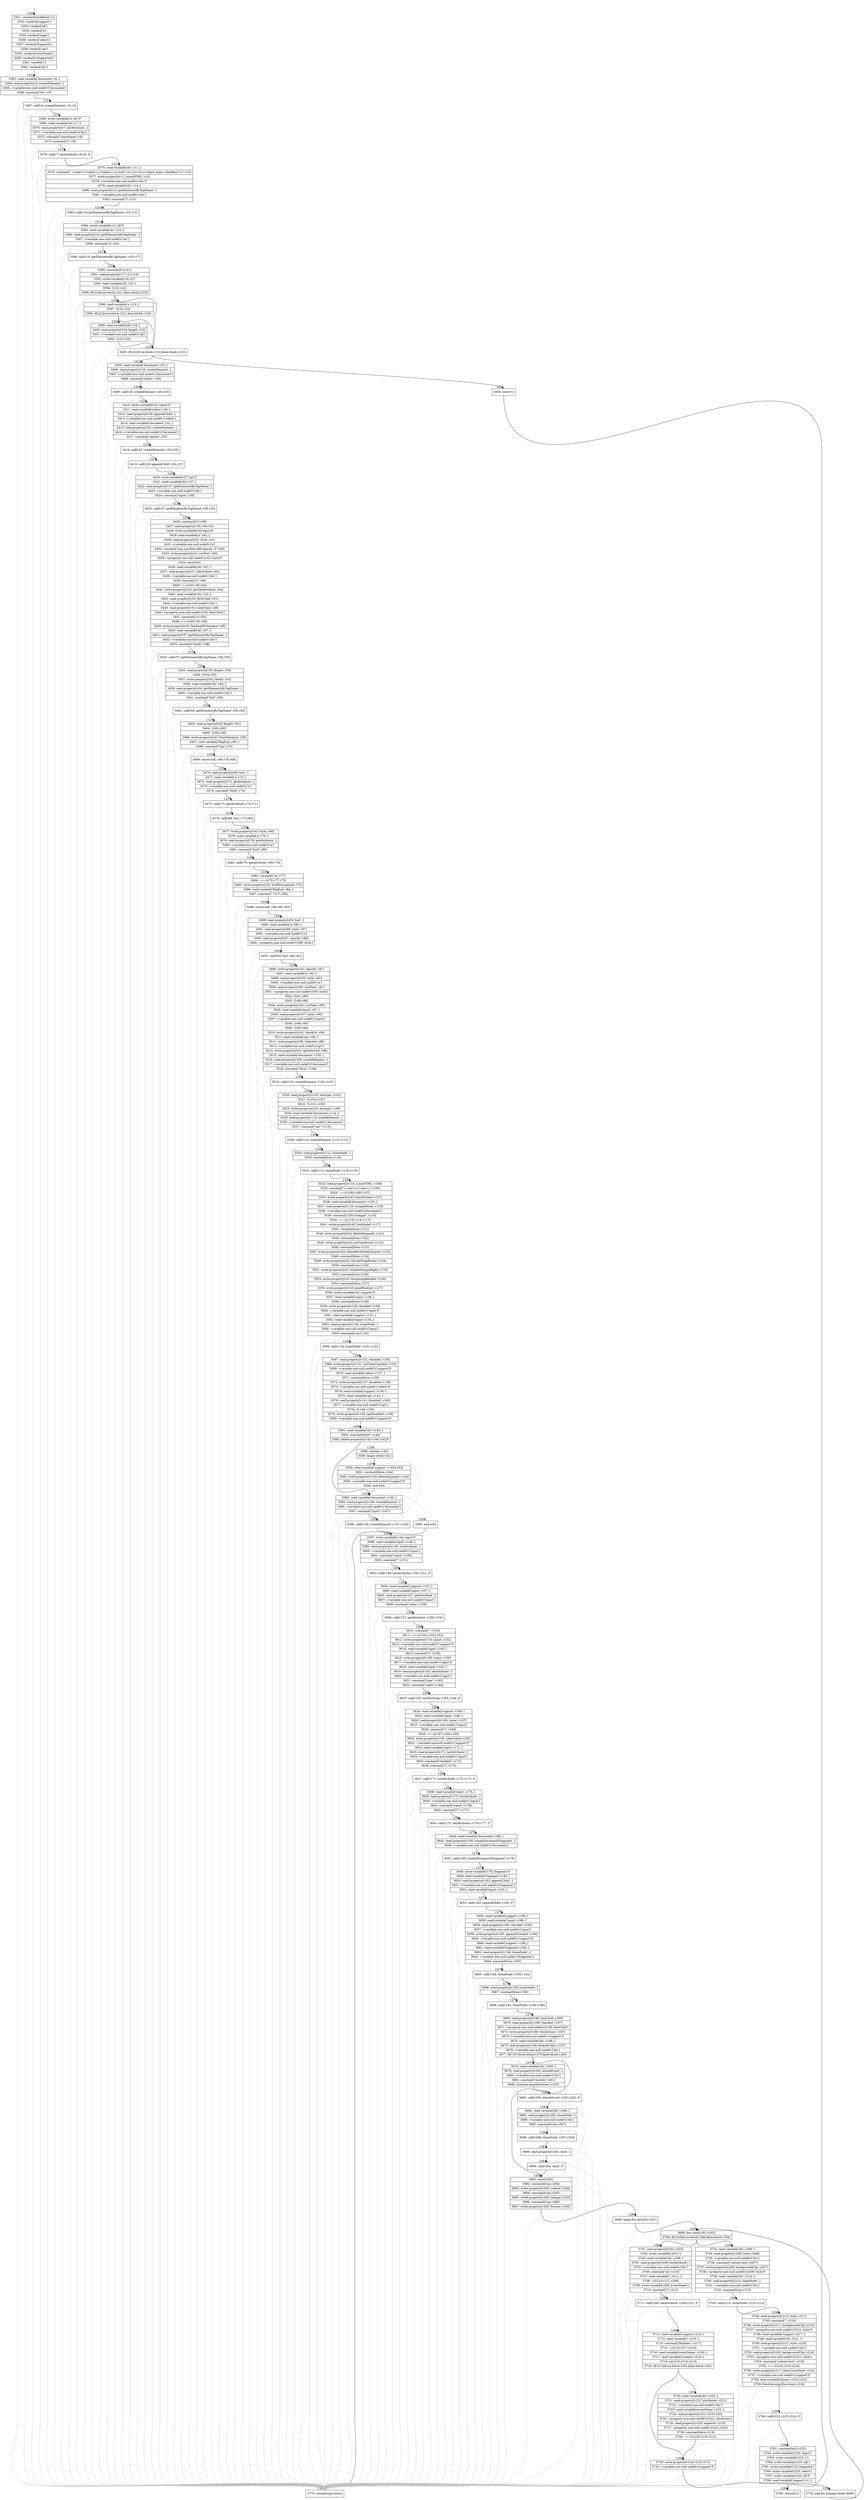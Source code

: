 digraph {
rankdir="TD"
BB_entry89[shape=none,label=""];
BB_entry89 -> BB1209 [tailport=s, headport=n, headlabel="    1209"]
BB1209 [shape=record label="{3351: constant[undefined,v1]|3352: vardecl['support']|3353: vardecl['all']|3354: vardecl['a']|3355: vardecl['input']|3356: vardecl['select']|3357: vardecl['fragment']|3358: vardecl['opt']|3359: vardecl['eventName']|3360: vardecl['isSupported']|3361: vardecl['i']|3362: vardecl['div']}" ] 
BB1209 -> BB1210 [tailport=s, headport=n, headlabel="      1210"]
BB1210 [shape=record label="{3363: read-variable['document',v4,-]|3364: read-property[v4,'createElement',-]|3365: \<variable-non-null-undef\>['document']|3366: constant[\"div\",v5]}" ] 
BB1210 -> BB1211 [tailport=s, headport=n, headlabel="      1211"]
BB1210 -> BB1300 [tailport=s, headport=n, color=gray, headlabel="      1300"]
BB1211 [shape=record label="{3367: call[v4,'createElement',v5,v2]}" ] 
BB1211 -> BB1212 [tailport=s, headport=n, headlabel="      1212"]
BB1211 -> BB1300 [tailport=s, headport=n, color=gray]
BB1212 [shape=record label="{3368: write-variable[v2,'div']*|3369: read-variable['div',v7,-]|3370: read-property[v7,'setAttribute',-]|3371: \<variable-non-null-undef\>['div']|3372: constant[\"className\",v8]|3373: constant[\"t\",v9]}" ] 
BB1212 -> BB1213 [tailport=s, headport=n, headlabel="      1213"]
BB1212 -> BB1300 [tailport=s, headport=n, color=gray]
BB1213 [shape=record label="{3374: call[v7,'setAttribute',v8,v9,-]*}" ] 
BB1213 -> BB1214 [tailport=s, headport=n, headlabel="      1214"]
BB1213 -> BB1300 [tailport=s, headport=n, color=gray]
BB1214 [shape=record label="{3375: read-variable['div',v11,-]|3376: constant[\"  \\\<link/\\\>\\\<table\\\>\\\</table\\\>\\\<a href='/a'\\\>a\\\</a\\\>\\\<input type='checkbox'/\\\>\",v10]|3377: write-property[v11,'innerHTML',v10]|3378: \<variable-non-null-undef\>['div']*|3379: read-variable['div',v14,-]|3380: read-property[v14,'getElementsByTagName',-]|3381: \<variable-non-null-undef\>['div']|3382: constant[\"*\",v15]}" ] 
BB1214 -> BB1215 [tailport=s, headport=n, headlabel="      1215"]
BB1214 -> BB1300 [tailport=s, headport=n, color=gray]
BB1215 [shape=record label="{3383: call[v14,'getElementsByTagName',v15,v12]}" ] 
BB1215 -> BB1216 [tailport=s, headport=n, headlabel="      1216"]
BB1215 -> BB1300 [tailport=s, headport=n, color=gray]
BB1216 [shape=record label="{3384: write-variable[v12,'all']*|3385: read-variable['div',v19,-]|3386: read-property[v19,'getElementsByTagName',-]|3387: \<variable-non-null-undef\>['div']|3388: constant[\"a\",v20]}" ] 
BB1216 -> BB1217 [tailport=s, headport=n, headlabel="      1217"]
BB1216 -> BB1300 [tailport=s, headport=n, color=gray]
BB1217 [shape=record label="{3389: call[v19,'getElementsByTagName',v20,v17]}" ] 
BB1217 -> BB1218 [tailport=s, headport=n, headlabel="      1218"]
BB1217 -> BB1300 [tailport=s, headport=n, color=gray]
BB1218 [shape=record label="{3390: constant[0.0,v21]|3391: read-property[v17,v21,v16]|3392: write-variable[v16,'a']*|3393: read-variable['all',v23,-]|3394: ![v23,v22]|3395: if[v22](true-block:1221,false-block:1219)}" ] 
BB1218 -> BB1221 [tailport=s, headport=n, headlabel="      1221"]
BB1218 -> BB1219 [tailport=s, headport=n, headlabel="      1219"]
BB1218 -> BB1300 [tailport=s, headport=n, color=gray]
BB1219 [shape=record label="{3396: read-variable['a',v23,-]|3397: ![v23,v22]|3398: if[v22](true-block:1221,false-block:1220)}" ] 
BB1219 -> BB1221 [tailport=s, headport=n]
BB1219 -> BB1220 [tailport=s, headport=n, headlabel="      1220"]
BB1219 -> BB1300 [tailport=s, headport=n, color=gray]
BB1220 [shape=record label="{3399: read-variable['all',v24,-]|3400: read-property[v24,'length',v23]|3401: \<variable-non-null-undef\>['all']|3402: ![v23,v22]}" ] 
BB1220 -> BB1221 [tailport=s, headport=n]
BB1220 -> BB1300 [tailport=s, headport=n, color=gray]
BB1221 [shape=record label="{3403: if[v22](true-block:1222,false-block:1223)}" ] 
BB1221 -> BB1222 [tailport=s, headport=n, headlabel="      1222"]
BB1221 -> BB1223 [tailport=s, headport=n, headlabel="      1223"]
BB1222 [shape=record label="{3404: new[v1]}" ] 
BB1222 -> BB1299 [tailport=s, headport=n, headlabel="      1299"]
BB1223 [shape=record label="{3405: read-variable['document',v25,-]|3406: read-property[v25,'createElement',-]|3407: \<variable-non-null-undef\>['document']|3408: constant[\"select\",v26]}" ] 
BB1223 -> BB1224 [tailport=s, headport=n, headlabel="      1224"]
BB1223 -> BB1300 [tailport=s, headport=n, color=gray]
BB1224 [shape=record label="{3409: call[v25,'createElement',v26,v23]}" ] 
BB1224 -> BB1225 [tailport=s, headport=n, headlabel="      1225"]
BB1224 -> BB1300 [tailport=s, headport=n, color=gray]
BB1225 [shape=record label="{3410: write-variable[v23,'select']*|3411: read-variable['select',v29,-]|3412: read-property[v29,'appendChild',-]|3413: \<variable-non-null-undef\>['select']|3414: read-variable['document',v32,-]|3415: read-property[v32,'createElement',-]|3416: \<variable-non-null-undef\>['document']|3417: constant[\"option\",v33]}" ] 
BB1225 -> BB1226 [tailport=s, headport=n, headlabel="      1226"]
BB1225 -> BB1300 [tailport=s, headport=n, color=gray]
BB1226 [shape=record label="{3418: call[v32,'createElement',v33,v30]}" ] 
BB1226 -> BB1227 [tailport=s, headport=n, headlabel="      1227"]
BB1226 -> BB1300 [tailport=s, headport=n, color=gray]
BB1227 [shape=record label="{3419: call[v29,'appendChild',v30,v27]}" ] 
BB1227 -> BB1228 [tailport=s, headport=n, headlabel="      1228"]
BB1227 -> BB1300 [tailport=s, headport=n, color=gray]
BB1228 [shape=record label="{3420: write-variable[v27,'opt']*|3421: read-variable['div',v37,-]|3422: read-property[v37,'getElementsByTagName',-]|3423: \<variable-non-null-undef\>['div']|3424: constant[\"input\",v38]}" ] 
BB1228 -> BB1229 [tailport=s, headport=n, headlabel="      1229"]
BB1228 -> BB1300 [tailport=s, headport=n, color=gray]
BB1229 [shape=record label="{3425: call[v37,'getElementsByTagName',v38,v35]}" ] 
BB1229 -> BB1230 [tailport=s, headport=n, headlabel="      1230"]
BB1229 -> BB1300 [tailport=s, headport=n, color=gray]
BB1230 [shape=record label="{3426: constant[0.0,v39]|3427: read-property[v35,v39,v34]|3428: write-variable[v34,'input']*|3429: read-variable['a',v42,-]|3430: read-property[v42,'style',v41]|3431: \<variable-non-null-undef\>['a']|3432: constant[\"top:1px;float:left;opacity:.5\",v40]|3433: write-property[v41,'cssText',v40]|3434: \<property-non-null-undef\>[v42,'style']*|3435: new[v43]|3436: read-variable['div',v47,-]|3437: read-property[v47,'className',v45]|3438: \<variable-non-null-undef\>['div']|3439: constant[\"t\",v46]|3440: !==[v45,v46,v44]|3441: write-property[v43,'getSetAttribute',v44]|3442: read-variable['div',v52,-]|3443: read-property[v52,'firstChild',v51]|3444: \<variable-non-null-undef\>['div']|3445: read-property[v51,'nodeType',v49]|3446: \<property-non-null-undef\>[v52,'firstChild']|3447: constant[3.0,v50]|3448: ===[v49,v50,v48]|3449: write-property[v43,'leadingWhitespace',v48]|3450: read-variable['div',v57,-]|3451: read-property[v57,'getElementsByTagName',-]|3452: \<variable-non-null-undef\>['div']|3453: constant[\"tbody\",v58]}" ] 
BB1230 -> BB1231 [tailport=s, headport=n, headlabel="      1231"]
BB1230 -> BB1300 [tailport=s, headport=n, color=gray]
BB1231 [shape=record label="{3454: call[v57,'getElementsByTagName',v58,v55]}" ] 
BB1231 -> BB1232 [tailport=s, headport=n, headlabel="      1232"]
BB1231 -> BB1300 [tailport=s, headport=n, color=gray]
BB1232 [shape=record label="{3455: read-property[v55,'length',v54]|3456: ![v54,v53]|3457: write-property[v43,'tbody',v53]|3458: read-variable['div',v64,-]|3459: read-property[v64,'getElementsByTagName',-]|3460: \<variable-non-null-undef\>['div']|3461: constant[\"link\",v65]}" ] 
BB1232 -> BB1233 [tailport=s, headport=n, headlabel="      1233"]
BB1232 -> BB1300 [tailport=s, headport=n, color=gray]
BB1233 [shape=record label="{3462: call[v64,'getElementsByTagName',v65,v62]}" ] 
BB1233 -> BB1234 [tailport=s, headport=n, headlabel="      1234"]
BB1233 -> BB1300 [tailport=s, headport=n, color=gray]
BB1234 [shape=record label="{3463: read-property[v62,'length',v61]|3464: ![v61,v60]|3465: ![v60,v59]|3466: write-property[v43,'htmlSerialize',v59]|3467: read-variable['RegExp',v69,-]|3468: constant[\"top\",v70]}" ] 
BB1234 -> BB1235 [tailport=s, headport=n, headlabel="      1235"]
BB1234 -> BB1300 [tailport=s, headport=n, color=gray]
BB1235 [shape=record label="{3469: construct[-,v69,v70,v68]}" ] 
BB1235 -> BB1236 [tailport=s, headport=n, headlabel="      1236"]
BB1235 -> BB1300 [tailport=s, headport=n, color=gray]
BB1236 [shape=record label="{3470: read-property[v68,'test',-]|3471: read-variable['a',v73,-]|3472: read-property[v73,'getAttribute',-]|3473: \<variable-non-null-undef\>['a']|3474: constant[\"style\",v74]}" ] 
BB1236 -> BB1237 [tailport=s, headport=n, headlabel="      1237"]
BB1236 -> BB1300 [tailport=s, headport=n, color=gray]
BB1237 [shape=record label="{3475: call[v73,'getAttribute',v74,v71]}" ] 
BB1237 -> BB1238 [tailport=s, headport=n, headlabel="      1238"]
BB1237 -> BB1300 [tailport=s, headport=n, color=gray]
BB1238 [shape=record label="{3476: call[v68,'test',v71,v66]}" ] 
BB1238 -> BB1239 [tailport=s, headport=n, headlabel="      1239"]
BB1238 -> BB1300 [tailport=s, headport=n, color=gray]
BB1239 [shape=record label="{3477: write-property[v43,'style',v66]|3478: read-variable['a',v79,-]|3479: read-property[v79,'getAttribute',-]|3480: \<variable-non-null-undef\>['a']|3481: constant[\"href\",v80]}" ] 
BB1239 -> BB1240 [tailport=s, headport=n, headlabel="      1240"]
BB1239 -> BB1300 [tailport=s, headport=n, color=gray]
BB1240 [shape=record label="{3482: call[v79,'getAttribute',v80,v76]}" ] 
BB1240 -> BB1241 [tailport=s, headport=n, headlabel="      1241"]
BB1240 -> BB1300 [tailport=s, headport=n, color=gray]
BB1241 [shape=record label="{3483: constant[\"/a\",v77]|3484: ===[v76,v77,v75]|3485: write-property[v43,'hrefNormalized',v75]|3486: read-variable['RegExp',v84,-]|3487: constant[\"^0.5\",v85]}" ] 
BB1241 -> BB1242 [tailport=s, headport=n, headlabel="      1242"]
BB1241 -> BB1300 [tailport=s, headport=n, color=gray]
BB1242 [shape=record label="{3488: construct[-,v84,v85,v83]}" ] 
BB1242 -> BB1243 [tailport=s, headport=n, headlabel="      1243"]
BB1242 -> BB1300 [tailport=s, headport=n, color=gray]
BB1243 [shape=record label="{3489: read-property[v83,'test',-]|3490: read-variable['a',v88,-]|3491: read-property[v88,'style',v87]|3492: \<variable-non-null-undef\>['a']|3493: read-property[v87,'opacity',v86]|3494: \<property-non-null-undef\>[v88,'style']}" ] 
BB1243 -> BB1244 [tailport=s, headport=n, headlabel="      1244"]
BB1243 -> BB1300 [tailport=s, headport=n, color=gray]
BB1244 [shape=record label="{3495: call[v83,'test',v86,v81]}" ] 
BB1244 -> BB1245 [tailport=s, headport=n, headlabel="      1245"]
BB1244 -> BB1300 [tailport=s, headport=n, color=gray]
BB1245 [shape=record label="{3496: write-property[v43,'opacity',v81]|3497: read-variable['a',v93,-]|3498: read-property[v93,'style',v92]|3499: \<variable-non-null-undef\>['a']|3500: read-property[v92,'cssFloat',v91]|3501: \<property-non-null-undef\>[v93,'style']|3502: ![v91,v90]|3503: ![v90,v89]|3504: write-property[v43,'cssFloat',v89]|3505: read-variable['input',v97,-]|3506: read-property[v97,'value',v96]|3507: \<variable-non-null-undef\>['input']|3508: ![v96,v95]|3509: ![v95,v94]|3510: write-property[v43,'checkOn',v94]|3511: read-variable['opt',v99,-]|3512: read-property[v99,'selected',v98]|3513: \<variable-non-null-undef\>['opt']|3514: write-property[v43,'optSelected',v98]|3515: read-variable['document',v105,-]|3516: read-property[v105,'createElement',-]|3517: \<variable-non-null-undef\>['document']|3518: constant[\"form\",v106]}" ] 
BB1245 -> BB1246 [tailport=s, headport=n, headlabel="      1246"]
BB1245 -> BB1300 [tailport=s, headport=n, color=gray]
BB1246 [shape=record label="{3519: call[v105,'createElement',v106,v103]}" ] 
BB1246 -> BB1247 [tailport=s, headport=n, headlabel="      1247"]
BB1246 -> BB1300 [tailport=s, headport=n, color=gray]
BB1247 [shape=record label="{3520: read-property[v103,'enctype',v102]|3521: ![v102,v101]|3522: ![v101,v100]|3523: write-property[v43,'enctype',v100]|3524: read-variable['document',v114,-]|3525: read-property[v114,'createElement',-]|3526: \<variable-non-null-undef\>['document']|3527: constant[\"nav\",v115]}" ] 
BB1247 -> BB1248 [tailport=s, headport=n, headlabel="      1248"]
BB1247 -> BB1300 [tailport=s, headport=n, color=gray]
BB1248 [shape=record label="{3528: call[v114,'createElement',v115,v112]}" ] 
BB1248 -> BB1249 [tailport=s, headport=n, headlabel="      1249"]
BB1248 -> BB1300 [tailport=s, headport=n, color=gray]
BB1249 [shape=record label="{3529: read-property[v112,'cloneNode',-]|3530: constant[true,v116]}" ] 
BB1249 -> BB1250 [tailport=s, headport=n, headlabel="      1250"]
BB1249 -> BB1300 [tailport=s, headport=n, color=gray]
BB1250 [shape=record label="{3531: call[v112,'cloneNode',v116,v110]}" ] 
BB1250 -> BB1251 [tailport=s, headport=n, headlabel="      1251"]
BB1250 -> BB1300 [tailport=s, headport=n, color=gray]
BB1251 [shape=record label="{3532: read-property[v110,'outerHTML',v108]|3533: constant[\"\\\<:nav\\\>\\\</:nav\\\>\",v109]|3534: !==[v108,v109,v107]|3535: write-property[v43,'html5Clone',v107]|3536: read-variable['document',v120,-]|3537: read-property[v120,'compatMode',v118]|3538: \<variable-non-null-undef\>['document']|3539: constant[\"CSS1Compat\",v119]|3540: ===[v118,v119,v117]|3541: write-property[v43,'boxModel',v117]|3542: constant[true,v121]|3543: write-property[v43,'deleteExpando',v121]|3544: constant[true,v122]|3545: write-property[v43,'noCloneEvent',v122]|3546: constant[false,v123]|3547: write-property[v43,'inlineBlockNeedsLayout',v123]|3548: constant[false,v124]|3549: write-property[v43,'shrinkWrapBlocks',v124]|3550: constant[true,v125]|3551: write-property[v43,'reliableMarginRight',v125]|3552: constant[true,v126]|3553: write-property[v43,'boxSizingReliable',v126]|3554: constant[false,v127]|3555: write-property[v43,'pixelPosition',v127]|3556: write-variable[v43,'support']*|3557: read-variable['input',v129,-]|3558: constant[true,v128]|3559: write-property[v129,'checked',v128]|3560: \<variable-non-null-undef\>['input']*|3561: read-variable['support',v131,-]|3562: read-variable['input',v134,-]|3563: read-property[v134,'cloneNode',-]|3564: \<variable-non-null-undef\>['input']|3565: constant[true,v135]}" ] 
BB1251 -> BB1252 [tailport=s, headport=n, headlabel="      1252"]
BB1251 -> BB1300 [tailport=s, headport=n, color=gray]
BB1252 [shape=record label="{3566: call[v134,'cloneNode',v135,v132]}" ] 
BB1252 -> BB1253 [tailport=s, headport=n, headlabel="      1253"]
BB1252 -> BB1300 [tailport=s, headport=n, color=gray]
BB1253 [shape=record label="{3567: read-property[v132,'checked',v130]|3568: write-property[v131,'noCloneChecked',v130]|3569: \<variable-non-null-undef\>['support']*|3570: read-variable['select',v137,-]|3571: constant[true,v136]|3572: write-property[v137,'disabled',v136]|3573: \<variable-non-null-undef\>['select']*|3574: read-variable['support',v139,-]|3575: read-variable['opt',v141,-]|3576: read-property[v141,'disabled',v140]|3577: \<variable-non-null-undef\>['opt']|3578: ![v140,v138]|3579: write-property[v139,'optDisabled',v138]|3580: \<variable-non-null-undef\>['support']*}" ] 
BB1253 -> BB1254 [tailport=s, headport=n, headlabel="      1254"]
BB1253 -> BB1300 [tailport=s, headport=n, color=gray]
BB1254 [shape=record label="{3581: read-variable['div',v143,-]|3582: constant[\"test\",v144]|3583: delete-property[v143,v144,v142]*}" ] 
BB1254 -> BB1255 [tailport=s, headport=n, headlabel="      1255"]
BB1254 -> BB1256 [tailport=s, headport=n, color=gray, headlabel="      1256"]
BB1255 [shape=record label="{3584: read-variable['document',v146,-]|3585: read-property[v146,'createElement',-]|3586: \<variable-non-null-undef\>['document']|3587: constant[\"input\",v147]}" ] 
BB1255 -> BB1259 [tailport=s, headport=n, headlabel="      1259"]
BB1255 -> BB1300 [tailport=s, headport=n, color=gray]
BB1256 [shape=record label="{3588: catch[e,v142]|3589: begin-with[v142]}" ] 
BB1256 -> BB1257 [tailport=s, headport=n, headlabel="      1257"]
BB1256 -> BB1300 [tailport=s, headport=n, color=gray]
BB1257 [shape=record label="{3590: read-variable['support',v145,v143]|3591: constant[false,v144]|3592: write-property[v145,'deleteExpando',v144]|3593: \<variable-non-null-undef\>['support']*|3594: end-with}" ] 
BB1257 -> BB1255 [tailport=s, headport=n]
BB1257 -> BB1258 [tailport=s, headport=n, color=gray, headlabel="      1258"]
BB1258 [shape=record label="{3595: end-with}" ] 
BB1258 -> BB1300 [tailport=s, headport=n]
BB1259 [shape=record label="{3596: call[v146,'createElement',v147,v144]}" ] 
BB1259 -> BB1260 [tailport=s, headport=n, headlabel="      1260"]
BB1259 -> BB1300 [tailport=s, headport=n, color=gray]
BB1260 [shape=record label="{3597: write-variable[v144,'input']*|3598: read-variable['input',v149,-]|3599: read-property[v149,'setAttribute',-]|3600: \<variable-non-null-undef\>['input']|3601: constant[\"value\",v150]|3602: constant[\"\",v151]}" ] 
BB1260 -> BB1261 [tailport=s, headport=n, headlabel="      1261"]
BB1260 -> BB1300 [tailport=s, headport=n, color=gray]
BB1261 [shape=record label="{3603: call[v149,'setAttribute',v150,v151,-]*}" ] 
BB1261 -> BB1262 [tailport=s, headport=n, headlabel="      1262"]
BB1261 -> BB1300 [tailport=s, headport=n, color=gray]
BB1262 [shape=record label="{3604: read-variable['support',v153,-]|3605: read-variable['input',v157,-]|3606: read-property[v157,'getAttribute',-]|3607: \<variable-non-null-undef\>['input']|3608: constant[\"value\",v158]}" ] 
BB1262 -> BB1263 [tailport=s, headport=n, headlabel="      1263"]
BB1262 -> BB1300 [tailport=s, headport=n, color=gray]
BB1263 [shape=record label="{3609: call[v157,'getAttribute',v158,v154]}" ] 
BB1263 -> BB1264 [tailport=s, headport=n, headlabel="      1264"]
BB1263 -> BB1300 [tailport=s, headport=n, color=gray]
BB1264 [shape=record label="{3610: constant[\"\",v155]|3611: ===[v154,v155,v152]|3612: write-property[v153,'input',v152]|3613: \<variable-non-null-undef\>['support']*|3614: read-variable['input',v160,-]|3615: constant[\"t\",v159]|3616: write-property[v160,'value',v159]|3617: \<variable-non-null-undef\>['input']*|3618: read-variable['input',v162,-]|3619: read-property[v162,'setAttribute',-]|3620: \<variable-non-null-undef\>['input']|3621: constant[\"type\",v163]|3622: constant[\"radio\",v164]}" ] 
BB1264 -> BB1265 [tailport=s, headport=n, headlabel="      1265"]
BB1264 -> BB1300 [tailport=s, headport=n, color=gray]
BB1265 [shape=record label="{3623: call[v162,'setAttribute',v163,v164,-]*}" ] 
BB1265 -> BB1266 [tailport=s, headport=n, headlabel="      1266"]
BB1265 -> BB1300 [tailport=s, headport=n, color=gray]
BB1266 [shape=record label="{3624: read-variable['support',v166,-]|3625: read-variable['input',v169,-]|3626: read-property[v169,'value',v167]|3627: \<variable-non-null-undef\>['input']|3628: constant[\"t\",v168]|3629: ===[v167,v168,v165]|3630: write-property[v166,'radioValue',v165]|3631: \<variable-non-null-undef\>['support']*|3632: read-variable['input',v171,-]|3633: read-property[v171,'setAttribute',-]|3634: \<variable-non-null-undef\>['input']|3635: constant[\"checked\",v172]|3636: constant[\"t\",v173]}" ] 
BB1266 -> BB1267 [tailport=s, headport=n, headlabel="      1267"]
BB1266 -> BB1300 [tailport=s, headport=n, color=gray]
BB1267 [shape=record label="{3637: call[v171,'setAttribute',v172,v173,-]*}" ] 
BB1267 -> BB1268 [tailport=s, headport=n, headlabel="      1268"]
BB1267 -> BB1300 [tailport=s, headport=n, color=gray]
BB1268 [shape=record label="{3638: read-variable['input',v175,-]|3639: read-property[v175,'setAttribute',-]|3640: \<variable-non-null-undef\>['input']|3641: constant[\"name\",v176]|3642: constant[\"t\",v177]}" ] 
BB1268 -> BB1269 [tailport=s, headport=n, headlabel="      1269"]
BB1268 -> BB1300 [tailport=s, headport=n, color=gray]
BB1269 [shape=record label="{3643: call[v175,'setAttribute',v176,v177,-]*}" ] 
BB1269 -> BB1270 [tailport=s, headport=n, headlabel="      1270"]
BB1269 -> BB1300 [tailport=s, headport=n, color=gray]
BB1270 [shape=record label="{3644: read-variable['document',v180,-]|3645: read-property[v180,'createDocumentFragment',-]|3646: \<variable-non-null-undef\>['document']}" ] 
BB1270 -> BB1271 [tailport=s, headport=n, headlabel="      1271"]
BB1270 -> BB1300 [tailport=s, headport=n, color=gray]
BB1271 [shape=record label="{3647: call[v180,'createDocumentFragment',v178]}" ] 
BB1271 -> BB1272 [tailport=s, headport=n, headlabel="      1272"]
BB1271 -> BB1300 [tailport=s, headport=n, color=gray]
BB1272 [shape=record label="{3648: write-variable[v178,'fragment']*|3649: read-variable['fragment',v182,-]|3650: read-property[v182,'appendChild',-]|3651: \<variable-non-null-undef\>['fragment']|3652: read-variable['input',v183,-]}" ] 
BB1272 -> BB1273 [tailport=s, headport=n, headlabel="      1273"]
BB1272 -> BB1300 [tailport=s, headport=n, color=gray]
BB1273 [shape=record label="{3653: call[v182,'appendChild',v183,-]*}" ] 
BB1273 -> BB1274 [tailport=s, headport=n, headlabel="      1274"]
BB1273 -> BB1300 [tailport=s, headport=n, color=gray]
BB1274 [shape=record label="{3654: read-variable['support',v185,-]|3655: read-variable['input',v186,-]|3656: read-property[v186,'checked',v184]|3657: \<variable-non-null-undef\>['input']|3658: write-property[v185,'appendChecked',v184]|3659: \<variable-non-null-undef\>['support']*|3660: read-variable['support',v188,-]|3661: read-variable['fragment',v194,-]|3662: read-property[v194,'cloneNode',-]|3663: \<variable-non-null-undef\>['fragment']|3664: constant[true,v195]}" ] 
BB1274 -> BB1275 [tailport=s, headport=n, headlabel="      1275"]
BB1274 -> BB1300 [tailport=s, headport=n, color=gray]
BB1275 [shape=record label="{3665: call[v194,'cloneNode',v195,v192]}" ] 
BB1275 -> BB1276 [tailport=s, headport=n, headlabel="      1276"]
BB1275 -> BB1300 [tailport=s, headport=n, color=gray]
BB1276 [shape=record label="{3666: read-property[v192,'cloneNode',-]|3667: constant[true,v196]}" ] 
BB1276 -> BB1277 [tailport=s, headport=n, headlabel="      1277"]
BB1276 -> BB1300 [tailport=s, headport=n, color=gray]
BB1277 [shape=record label="{3668: call[v192,'cloneNode',v196,v190]}" ] 
BB1277 -> BB1278 [tailport=s, headport=n, headlabel="      1278"]
BB1277 -> BB1300 [tailport=s, headport=n, color=gray]
BB1278 [shape=record label="{3669: read-property[v190,'lastChild',v189]|3670: read-property[v189,'checked',v187]|3671: \<property-non-null-undef\>[v190,'lastChild']|3672: write-property[v188,'checkClone',v187]|3673: \<variable-non-null-undef\>['support']*|3674: read-variable['div',v198,-]|3675: read-property[v198,'attachEvent',v197]|3676: \<variable-non-null-undef\>['div']|3677: if[v197](true-block:1279,false-block:1285)}" ] 
BB1278 -> BB1279 [tailport=s, headport=n, headlabel="      1279"]
BB1278 -> BB1285 [tailport=s, headport=n, headlabel="      1285"]
BB1278 -> BB1300 [tailport=s, headport=n, color=gray]
BB1279 [shape=record label="{3678: read-variable['div',v200,-]|3679: read-property[v200,'attachEvent',-]|3680: \<variable-non-null-undef\>['div']|3681: constant[\"onclick\",v201]|3682: function-expr[function(),v202]}" ] 
BB1279 -> BB1280 [tailport=s, headport=n, headlabel="      1280"]
BB1279 -> BB1300 [tailport=s, headport=n, color=gray]
BB1280 [shape=record label="{3683: call[v200,'attachEvent',v201,v202,-]*}" ] 
BB1280 -> BB1281 [tailport=s, headport=n, headlabel="      1281"]
BB1280 -> BB1300 [tailport=s, headport=n, color=gray]
BB1281 [shape=record label="{3684: read-variable['div',v206,-]|3685: read-property[v206,'cloneNode',-]|3686: \<variable-non-null-undef\>['div']|3687: constant[true,v207]}" ] 
BB1281 -> BB1282 [tailport=s, headport=n, headlabel="      1282"]
BB1281 -> BB1300 [tailport=s, headport=n, color=gray]
BB1282 [shape=record label="{3688: call[v206,'cloneNode',v207,v204]}" ] 
BB1282 -> BB1283 [tailport=s, headport=n, headlabel="      1283"]
BB1282 -> BB1300 [tailport=s, headport=n, color=gray]
BB1283 [shape=record label="{3689: read-property[v204,'click',-]}" ] 
BB1283 -> BB1284 [tailport=s, headport=n, headlabel="      1284"]
BB1283 -> BB1300 [tailport=s, headport=n, color=gray]
BB1284 [shape=record label="{3690: call[v204,'click',-]*}" ] 
BB1284 -> BB1285 [tailport=s, headport=n]
BB1284 -> BB1300 [tailport=s, headport=n, color=gray]
BB1285 [shape=record label="{3691: new[v200]|3692: constant[true,v204]|3693: write-property[v200,'submit',v204]|3694: constant[true,v205]|3695: write-property[v200,'change',v205]|3696: constant[true,v206]|3697: write-property[v200,'focusin',v206]}" ] 
BB1285 -> BB1286 [tailport=s, headport=n, headlabel="      1286"]
BB1285 -> BB1300 [tailport=s, headport=n, color=gray]
BB1286 [shape=record label="{3698: begin-for-in[v200,v201]}" ] 
BB1286 -> BB1287 [tailport=s, headport=n, headlabel="      1287"]
BB1286 -> BB1300 [tailport=s, headport=n, color=gray]
BB1287 [shape=record label="{3699: has-next[v201,v202]|3700: if[v202](true-block:1288,false-block:1294)}" ] 
BB1287 -> BB1288 [tailport=s, headport=n, headlabel="      1288"]
BB1287 -> BB1294 [tailport=s, headport=n, headlabel="      1294"]
BB1288 [shape=record label="{3701: next-property[v201,v203]|3702: write-variable[v203,'i']|3703: read-variable['div',v208,-]|3704: read-property[v208,'setAttribute',-]|3705: \<variable-non-null-undef\>['div']|3706: constant[\"on\",v210]|3707: read-variable['i',v211,-]|3708: +[v210,v211,v209]|3709: write-variable[v209,'eventName']|3710: constant[\"t\",v212]}" ] 
BB1288 -> BB1289 [tailport=s, headport=n, headlabel="      1289"]
BB1288 -> BB1300 [tailport=s, headport=n, color=gray]
BB1289 [shape=record label="{3711: call[v208,'setAttribute',v209,v212,-]*}" ] 
BB1289 -> BB1290 [tailport=s, headport=n, headlabel="      1290"]
BB1289 -> BB1300 [tailport=s, headport=n, color=gray]
BB1290 [shape=record label="{3712: read-variable['support',v214,-]|3713: read-variable['i',v216,-]|3714: constant[\"Bubbles\",v217]|3715: +[v216,v217,v215]|3716: read-variable['eventName',v218,-]|3717: read-variable['window',v219,-]|3718: in[v218,v219,v213]|3719: if[v213](true-block:1292,false-block:1291)}" ] 
BB1290 -> BB1292 [tailport=s, headport=n, headlabel="      1292"]
BB1290 -> BB1291 [tailport=s, headport=n, headlabel="      1291"]
BB1290 -> BB1300 [tailport=s, headport=n, color=gray]
BB1291 [shape=record label="{3720: read-variable['div',v222,-]|3721: read-property[v222,'attributes',v221]|3722: \<variable-non-null-undef\>['div']|3723: read-variable['eventName',v223,-]|3724: read-property[v221,v223,v220]|3725: \<property-non-null-undef\>[v222,'attributes']|3726: read-property[v220,'expando',v218]|3727: \<property-non-null-undef\>[v221,v223]|3728: constant[false,v219]|3729: ===[v218,v219,v213]}" ] 
BB1291 -> BB1292 [tailport=s, headport=n]
BB1291 -> BB1300 [tailport=s, headport=n, color=gray]
BB1292 [shape=record label="{3730: write-property[v214,v215,v213]|3731: \<variable-non-null-undef\>['support']*}" ] 
BB1292 -> BB1293 [tailport=s, headport=n, headlabel="      1293"]
BB1292 -> BB1300 [tailport=s, headport=n, color=gray]
BB1293 [shape=record label="{3732: end-for-in(begin-node:3698)}" ] 
BB1293 -> BB1287 [tailport=s, headport=n]
BB1294 [shape=record label="{3733: read-variable['div',v209,-]|3734: read-property[v209,'style',v208]|3735: \<variable-non-null-undef\>['div']|3736: constant[\"content-box\",v207]|3737: write-property[v208,'backgroundClip',v207]|3738: \<property-non-null-undef\>[v209,'style']*|3739: read-variable['div',v214,-]|3740: read-property[v214,'cloneNode',-]|3741: \<variable-non-null-undef\>['div']|3742: constant[true,v215]}" ] 
BB1294 -> BB1295 [tailport=s, headport=n, headlabel="      1295"]
BB1294 -> BB1300 [tailport=s, headport=n, color=gray]
BB1295 [shape=record label="{3743: call[v214,'cloneNode',v215,v212]}" ] 
BB1295 -> BB1296 [tailport=s, headport=n, headlabel="      1296"]
BB1295 -> BB1300 [tailport=s, headport=n, color=gray]
BB1296 [shape=record label="{3744: read-property[v212,'style',v211]|3745: constant[\"\",v210]|3746: write-property[v211,'backgroundClip',v210]|3747: \<property-non-null-undef\>[v212,'style']*|3748: read-variable['support',v217,-]|3749: read-variable['div',v221,-]|3750: read-property[v221,'style',v220]|3751: \<variable-non-null-undef\>['div']|3752: read-property[v220,'backgroundClip',v218]|3753: \<property-non-null-undef\>[v221,'style']|3754: constant[\"content-box\",v219]|3755: ===[v218,v219,v216]|3756: write-property[v217,'clearCloneStyle',v216]|3757: \<variable-non-null-undef\>['support']*|3758: read-variable['jQuery',v223,v222]|3759: function-expr[function(),v224]}" ] 
BB1296 -> BB1297 [tailport=s, headport=n, headlabel="      1297"]
BB1296 -> BB1300 [tailport=s, headport=n, color=gray]
BB1297 [shape=record label="{3760: call[v222,v223,v224,-]*}" ] 
BB1297 -> BB1298 [tailport=s, headport=n, headlabel="      1298"]
BB1297 -> BB1300 [tailport=s, headport=n, color=gray]
BB1298 [shape=record label="{3761: constant[null,v225]|3762: write-variable[v225,'input']|3763: write-variable[v225,'a']|3764: write-variable[v225,'opt']|3765: write-variable[v225,'fragment']|3766: write-variable[v225,'select']|3767: write-variable[v225,'all']*|3768: read-variable['support',v1,-]}" ] 
BB1298 -> BB1299 [tailport=s, headport=n]
BB1298 -> BB1300 [tailport=s, headport=n, color=gray]
BB1299 [shape=record label="{3769: return[v1]}" ] 
BB1300 [shape=record label="{3770: exceptional-return}" ] 
}

